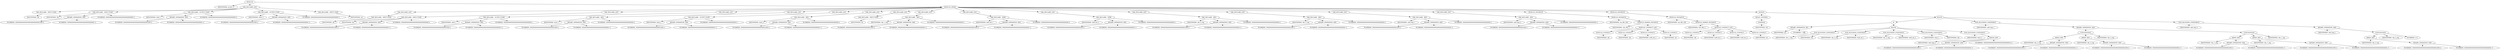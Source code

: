digraph G {	
ranksep=.25;
	0 [label="MODULE"];
	1 [label="IDENTIFIERS: lp_fltr_v1"];
	0 -> 1;
	2 [label="VAR_DECLARE_LIST"];
	0 -> 2;
	3 [label="VAR_DECLARE:  INPUT PORT"];
	2 -> 3;
	4 [label="IDENTIFIERS: clk"];
	3 -> 4;
	5 [label="VAR_DECLARE:  INPUT PORT"];
	2 -> 5;
	6 [label="IDENTIFIERS: din"];
	5 -> 6;
	7 [label="BINARY_OPERATION: MIN"];
	5 -> 7;
	8 [label="NUMBERS: 00000000000000000000000000001000 ()"];
	7 -> 8;
	9 [label="NUMBERS: 00000000000000000000000000000001 ()"];
	7 -> 9;
	10 [label="NUMBERS: 00000000000000000000000000000000 ()"];
	5 -> 10;
	11 [label="VAR_DECLARE:  OUTPUT PORT"];
	2 -> 11;
	12 [label="IDENTIFIERS: dout_1"];
	11 -> 12;
	13 [label="BINARY_OPERATION: MIN"];
	11 -> 13;
	14 [label="NUMBERS: 00000000000000000000000000001000 ()"];
	13 -> 14;
	15 [label="NUMBERS: 00000000000000000000000000000001 ()"];
	13 -> 15;
	16 [label="NUMBERS: 00000000000000000000000000000000 ()"];
	11 -> 16;
	17 [label="VAR_DECLARE:  OUTPUT PORT"];
	2 -> 17;
	18 [label="IDENTIFIERS: dout_2"];
	17 -> 18;
	19 [label="BINARY_OPERATION: MIN"];
	17 -> 19;
	20 [label="NUMBERS: 00000000000000000000000000001000 ()"];
	19 -> 20;
	21 [label="NUMBERS: 00000000000000000000000000000001 ()"];
	19 -> 21;
	22 [label="NUMBERS: 00000000000000000000000000000000 ()"];
	17 -> 22;
	23 [label="VAR_DECLARE:  INPUT PORT"];
	2 -> 23;
	24 [label="IDENTIFIERS: nd"];
	23 -> 24;
	25 [label="MODULE_ITEMS"];
	0 -> 25;
	26 [label="VAR_DECLARE_LIST"];
	25 -> 26;
	27 [label="VAR_DECLARE:  INPUT PORT"];
	26 -> 27;
	28 [label="IDENTIFIERS: clk"];
	27 -> 28;
	29 [label="VAR_DECLARE_LIST"];
	25 -> 29;
	30 [label="VAR_DECLARE:  INPUT PORT"];
	29 -> 30;
	31 [label="IDENTIFIERS: din"];
	30 -> 31;
	32 [label="BINARY_OPERATION: MIN"];
	30 -> 32;
	33 [label="NUMBERS: 00000000000000000000000000001000 ()"];
	32 -> 33;
	34 [label="NUMBERS: 00000000000000000000000000000001 ()"];
	32 -> 34;
	35 [label="NUMBERS: 00000000000000000000000000000000 ()"];
	30 -> 35;
	36 [label="VAR_DECLARE_LIST"];
	25 -> 36;
	37 [label="VAR_DECLARE:  OUTPUT PORT"];
	36 -> 37;
	38 [label="IDENTIFIERS: dout_1"];
	37 -> 38;
	39 [label="BINARY_OPERATION: MIN"];
	37 -> 39;
	40 [label="NUMBERS: 00000000000000000000000000001000 ()"];
	39 -> 40;
	41 [label="NUMBERS: 00000000000000000000000000000001 ()"];
	39 -> 41;
	42 [label="NUMBERS: 00000000000000000000000000000000 ()"];
	37 -> 42;
	43 [label="VAR_DECLARE_LIST"];
	25 -> 43;
	44 [label="VAR_DECLARE:  REG"];
	43 -> 44;
	45 [label="IDENTIFIERS: dout_1"];
	44 -> 45;
	46 [label="BINARY_OPERATION: MIN"];
	44 -> 46;
	47 [label="NUMBERS: 00000000000000000000000000001000 ()"];
	46 -> 47;
	48 [label="NUMBERS: 00000000000000000000000000000001 ()"];
	46 -> 48;
	49 [label="NUMBERS: 00000000000000000000000000000000 ()"];
	44 -> 49;
	50 [label="VAR_DECLARE_LIST"];
	25 -> 50;
	51 [label="VAR_DECLARE:  OUTPUT PORT"];
	50 -> 51;
	52 [label="IDENTIFIERS: dout_2"];
	51 -> 52;
	53 [label="BINARY_OPERATION: MIN"];
	51 -> 53;
	54 [label="NUMBERS: 00000000000000000000000000001000 ()"];
	53 -> 54;
	55 [label="NUMBERS: 00000000000000000000000000000001 ()"];
	53 -> 55;
	56 [label="NUMBERS: 00000000000000000000000000000000 ()"];
	51 -> 56;
	57 [label="VAR_DECLARE_LIST"];
	25 -> 57;
	58 [label="VAR_DECLARE:  REG"];
	57 -> 58;
	59 [label="IDENTIFIERS: dout_2"];
	58 -> 59;
	60 [label="BINARY_OPERATION: MIN"];
	58 -> 60;
	61 [label="NUMBERS: 00000000000000000000000000001000 ()"];
	60 -> 61;
	62 [label="NUMBERS: 00000000000000000000000000000001 ()"];
	60 -> 62;
	63 [label="NUMBERS: 00000000000000000000000000000000 ()"];
	58 -> 63;
	64 [label="VAR_DECLARE_LIST"];
	25 -> 64;
	65 [label="VAR_DECLARE:  INPUT PORT"];
	64 -> 65;
	66 [label="IDENTIFIERS: nd"];
	65 -> 66;
	67 [label="VAR_DECLARE_LIST"];
	25 -> 67;
	68 [label="VAR_DECLARE:  REG"];
	67 -> 68;
	69 [label="IDENTIFIERS: din_1_reg"];
	68 -> 69;
	70 [label="BINARY_OPERATION: MIN"];
	68 -> 70;
	71 [label="NUMBERS: 00000000000000000000000000001000 ()"];
	70 -> 71;
	72 [label="NUMBERS: 00000000000000000000000000000001 ()"];
	70 -> 72;
	73 [label="NUMBERS: 00000000000000000000000000000000 ()"];
	68 -> 73;
	74 [label="VAR_DECLARE_LIST"];
	25 -> 74;
	75 [label="VAR_DECLARE:  WIRE"];
	74 -> 75;
	76 [label="IDENTIFIERS: buff_out_1"];
	75 -> 76;
	77 [label="BINARY_OPERATION: MIN"];
	75 -> 77;
	78 [label="NUMBERS: 00000000000000000000000000001000 ()"];
	77 -> 78;
	79 [label="NUMBERS: 00000000000000000000000000000001 ()"];
	77 -> 79;
	80 [label="NUMBERS: 00000000000000000000000000000000 ()"];
	75 -> 80;
	81 [label="VAR_DECLARE_LIST"];
	25 -> 81;
	82 [label="VAR_DECLARE:  WIRE"];
	81 -> 82;
	83 [label="IDENTIFIERS: buff_out_2"];
	82 -> 83;
	84 [label="BINARY_OPERATION: MIN"];
	82 -> 84;
	85 [label="NUMBERS: 00000000000000000000000000001000 ()"];
	84 -> 85;
	86 [label="NUMBERS: 00000000000000000000000000000001 ()"];
	84 -> 86;
	87 [label="NUMBERS: 00000000000000000000000000000000 ()"];
	82 -> 87;
	88 [label="VAR_DECLARE_LIST"];
	25 -> 88;
	89 [label="VAR_DECLARE:  REG"];
	88 -> 89;
	90 [label="IDENTIFIERS: din_2_reg"];
	89 -> 90;
	91 [label="BINARY_OPERATION: MIN"];
	89 -> 91;
	92 [label="NUMBERS: 00000000000000000000000000001000 ()"];
	91 -> 92;
	93 [label="NUMBERS: 00000000000000000000000000000001 ()"];
	91 -> 93;
	94 [label="NUMBERS: 00000000000000000000000000000000 ()"];
	89 -> 94;
	95 [label="VAR_DECLARE_LIST"];
	25 -> 95;
	96 [label="VAR_DECLARE:  REG"];
	95 -> 96;
	97 [label="IDENTIFIERS: din_3_reg"];
	96 -> 97;
	98 [label="BINARY_OPERATION: MIN"];
	96 -> 98;
	99 [label="NUMBERS: 00000000000000000000000000001000 ()"];
	98 -> 99;
	100 [label="NUMBERS: 00000000000000000000000000000001 ()"];
	98 -> 100;
	101 [label="NUMBERS: 00000000000000000000000000000000 ()"];
	96 -> 101;
	102 [label="VAR_DECLARE_LIST"];
	25 -> 102;
	103 [label="VAR_DECLARE:  REG"];
	102 -> 103;
	104 [label="IDENTIFIERS: add_tmp_1"];
	103 -> 104;
	105 [label="BINARY_OPERATION: ADD"];
	103 -> 105;
	106 [label="NUMBERS: 00000000000000000000000000001000 ()"];
	105 -> 106;
	107 [label="NUMBERS: 00000000000000000000000000000001 ()"];
	105 -> 107;
	108 [label="NUMBERS: 00000000000000000000000000000000 ()"];
	103 -> 108;
	109 [label="VAR_DECLARE_LIST"];
	25 -> 109;
	110 [label="VAR_DECLARE:  REG"];
	109 -> 110;
	111 [label="IDENTIFIERS: add_tmp_2"];
	110 -> 111;
	112 [label="BINARY_OPERATION: ADD"];
	110 -> 112;
	113 [label="NUMBERS: 00000000000000000000000000001000 ()"];
	112 -> 113;
	114 [label="NUMBERS: 00000000000000000000000000000001 ()"];
	112 -> 114;
	115 [label="NUMBERS: 00000000000000000000000000000000 ()"];
	110 -> 115;
	116 [label="MODULE_INSTANCE"];
	25 -> 116;
	117 [label="MODULE_INSTANCE"];
	116 -> 117;
	118 [label="IDENTIFIERS: my_fifo_359"];
	117 -> 118;
	119 [label="MODULE_NAMED_INSTANCE"];
	117 -> 119;
	120 [label="IDENTIFIERS: ints_fifo_1"];
	119 -> 120;
	121 [label="MODULE_CONNECT_LIST"];
	119 -> 121;
	122 [label="MODULE_CONNECT"];
	121 -> 122;
	123 [label="IDENTIFIERS: clk"];
	122 -> 123;
	124 [label="MODULE_CONNECT"];
	121 -> 124;
	125 [label="IDENTIFIERS: din"];
	124 -> 125;
	126 [label="MODULE_CONNECT"];
	121 -> 126;
	127 [label="IDENTIFIERS: buff_out_1"];
	126 -> 127;
	128 [label="MODULE_CONNECT"];
	121 -> 128;
	129 [label="IDENTIFIERS: nd"];
	128 -> 129;
	130 [label="MODULE_INSTANCE"];
	25 -> 130;
	131 [label="MODULE_INSTANCE"];
	130 -> 131;
	132 [label="IDENTIFIERS: my_fifo_359"];
	131 -> 132;
	133 [label="MODULE_NAMED_INSTANCE"];
	131 -> 133;
	134 [label="IDENTIFIERS: ints_fifo_2"];
	133 -> 134;
	135 [label="MODULE_CONNECT_LIST"];
	133 -> 135;
	136 [label="MODULE_CONNECT"];
	135 -> 136;
	137 [label="IDENTIFIERS: clk"];
	136 -> 137;
	138 [label="MODULE_CONNECT"];
	135 -> 138;
	139 [label="IDENTIFIERS: buff_out_1"];
	138 -> 139;
	140 [label="MODULE_CONNECT"];
	135 -> 140;
	141 [label="IDENTIFIERS: buff_out_2"];
	140 -> 141;
	142 [label="MODULE_CONNECT"];
	135 -> 142;
	143 [label="IDENTIFIERS: nd"];
	142 -> 143;
	144 [label="ALWAYS"];
	25 -> 144;
	145 [label="DELAY_CONTROL"];
	144 -> 145;
	146 [label="POSEDGE"];
	145 -> 146;
	147 [label="IDENTIFIERS: clk"];
	146 -> 147;
	148 [label="BLOCK"];
	144 -> 148;
	149 [label="IF"];
	148 -> 149;
	150 [label="BINARY_OPERATION: lEQ"];
	149 -> 150;
	151 [label="IDENTIFIERS: nd"];
	150 -> 151;
	152 [label="NUMBERS: 1 ()"];
	150 -> 152;
	153 [label="BLOCK"];
	149 -> 153;
	154 [label="NON_BLOCKING_STATEMENT"];
	153 -> 154;
	155 [label="IDENTIFIERS: din_1_reg"];
	154 -> 155;
	156 [label="IDENTIFIERS: din"];
	154 -> 156;
	157 [label="NON_BLOCKING_STATEMENT"];
	153 -> 157;
	158 [label="IDENTIFIERS: din_2_reg"];
	157 -> 158;
	159 [label="IDENTIFIERS: buff_out_1"];
	157 -> 159;
	160 [label="NON_BLOCKING_STATEMENT"];
	153 -> 160;
	161 [label="IDENTIFIERS: din_3_reg"];
	160 -> 161;
	162 [label="IDENTIFIERS: buff_out_2"];
	160 -> 162;
	163 [label="NON_BLOCKING_STATEMENT"];
	153 -> 163;
	164 [label="IDENTIFIERS: dout_1"];
	163 -> 164;
	165 [label="IDENTIFIERS: din"];
	163 -> 165;
	166 [label="NON_BLOCKING_STATEMENT"];
	153 -> 166;
	167 [label="IDENTIFIERS: dout_2"];
	166 -> 167;
	168 [label="RANGE_REF"];
	166 -> 168;
	169 [label="IDENTIFIERS: add_tmp_2"];
	168 -> 169;
	170 [label="BINARY_OPERATION: ADD"];
	168 -> 170;
	171 [label="NUMBERS: 00000000000000000000000000001000 ()"];
	170 -> 171;
	172 [label="NUMBERS: 00000000000000000000000000000001 ()"];
	170 -> 172;
	173 [label="NUMBERS: 00000000000000000000000000000010 ()"];
	168 -> 173;
	174 [label="NON_BLOCKING_STATEMENT"];
	148 -> 174;
	175 [label="IDENTIFIERS: add_tmp_1"];
	174 -> 175;
	176 [label="BINARY_OPERATION: ADD"];
	174 -> 176;
	177 [label="CONCATENATE"];
	176 -> 177;
	178 [label="ARRAY_REF"];
	177 -> 178;
	179 [label="IDENTIFIERS: din_3_reg"];
	178 -> 179;
	180 [label="BINARY_OPERATION: MIN"];
	178 -> 180;
	181 [label="NUMBERS: 00000000000000000000000000001000 ()"];
	180 -> 181;
	182 [label="NUMBERS: 00000000000000000000000000000001 ()"];
	180 -> 182;
	183 [label="ARRAY_REF"];
	177 -> 183;
	184 [label="IDENTIFIERS: din_3_reg"];
	183 -> 184;
	185 [label="BINARY_OPERATION: MIN"];
	183 -> 185;
	186 [label="NUMBERS: 00000000000000000000000000001000 ()"];
	185 -> 186;
	187 [label="NUMBERS: 00000000000000000000000000000001 ()"];
	185 -> 187;
	188 [label="IDENTIFIERS: din_3_reg"];
	177 -> 188;
	189 [label="CONCATENATE"];
	176 -> 189;
	190 [label="ARRAY_REF"];
	189 -> 190;
	191 [label="IDENTIFIERS: din_1_reg"];
	190 -> 191;
	192 [label="BINARY_OPERATION: MIN"];
	190 -> 192;
	193 [label="NUMBERS: 00000000000000000000000000001000 ()"];
	192 -> 193;
	194 [label="NUMBERS: 00000000000000000000000000000001 ()"];
	192 -> 194;
	195 [label="ARRAY_REF"];
	189 -> 195;
	196 [label="IDENTIFIERS: din_1_reg"];
	195 -> 196;
	197 [label="BINARY_OPERATION: MIN"];
	195 -> 197;
	198 [label="NUMBERS: 00000000000000000000000000001000 ()"];
	197 -> 198;
	199 [label="NUMBERS: 00000000000000000000000000000001 ()"];
	197 -> 199;
	200 [label="IDENTIFIERS: din_1_reg"];
	189 -> 200;
	201 [label="NON_BLOCKING_STATEMENT"];
	148 -> 201;
	202 [label="IDENTIFIERS: add_tmp_2"];
	201 -> 202;
	203 [label="BINARY_OPERATION: ADD"];
	201 -> 203;
	204 [label="IDENTIFIERS: add_tmp_1"];
	203 -> 204;
	205 [label="CONCATENATE"];
	203 -> 205;
	206 [label="ARRAY_REF"];
	205 -> 206;
	207 [label="IDENTIFIERS: din_2_reg"];
	206 -> 207;
	208 [label="BINARY_OPERATION: MIN"];
	206 -> 208;
	209 [label="NUMBERS: 00000000000000000000000000001000 ()"];
	208 -> 209;
	210 [label="NUMBERS: 00000000000000000000000000000001 ()"];
	208 -> 210;
	211 [label="IDENTIFIERS: din_2_reg"];
	205 -> 211;
	212 [label="NUMBERS: 0 ()"];
	205 -> 212;
}
